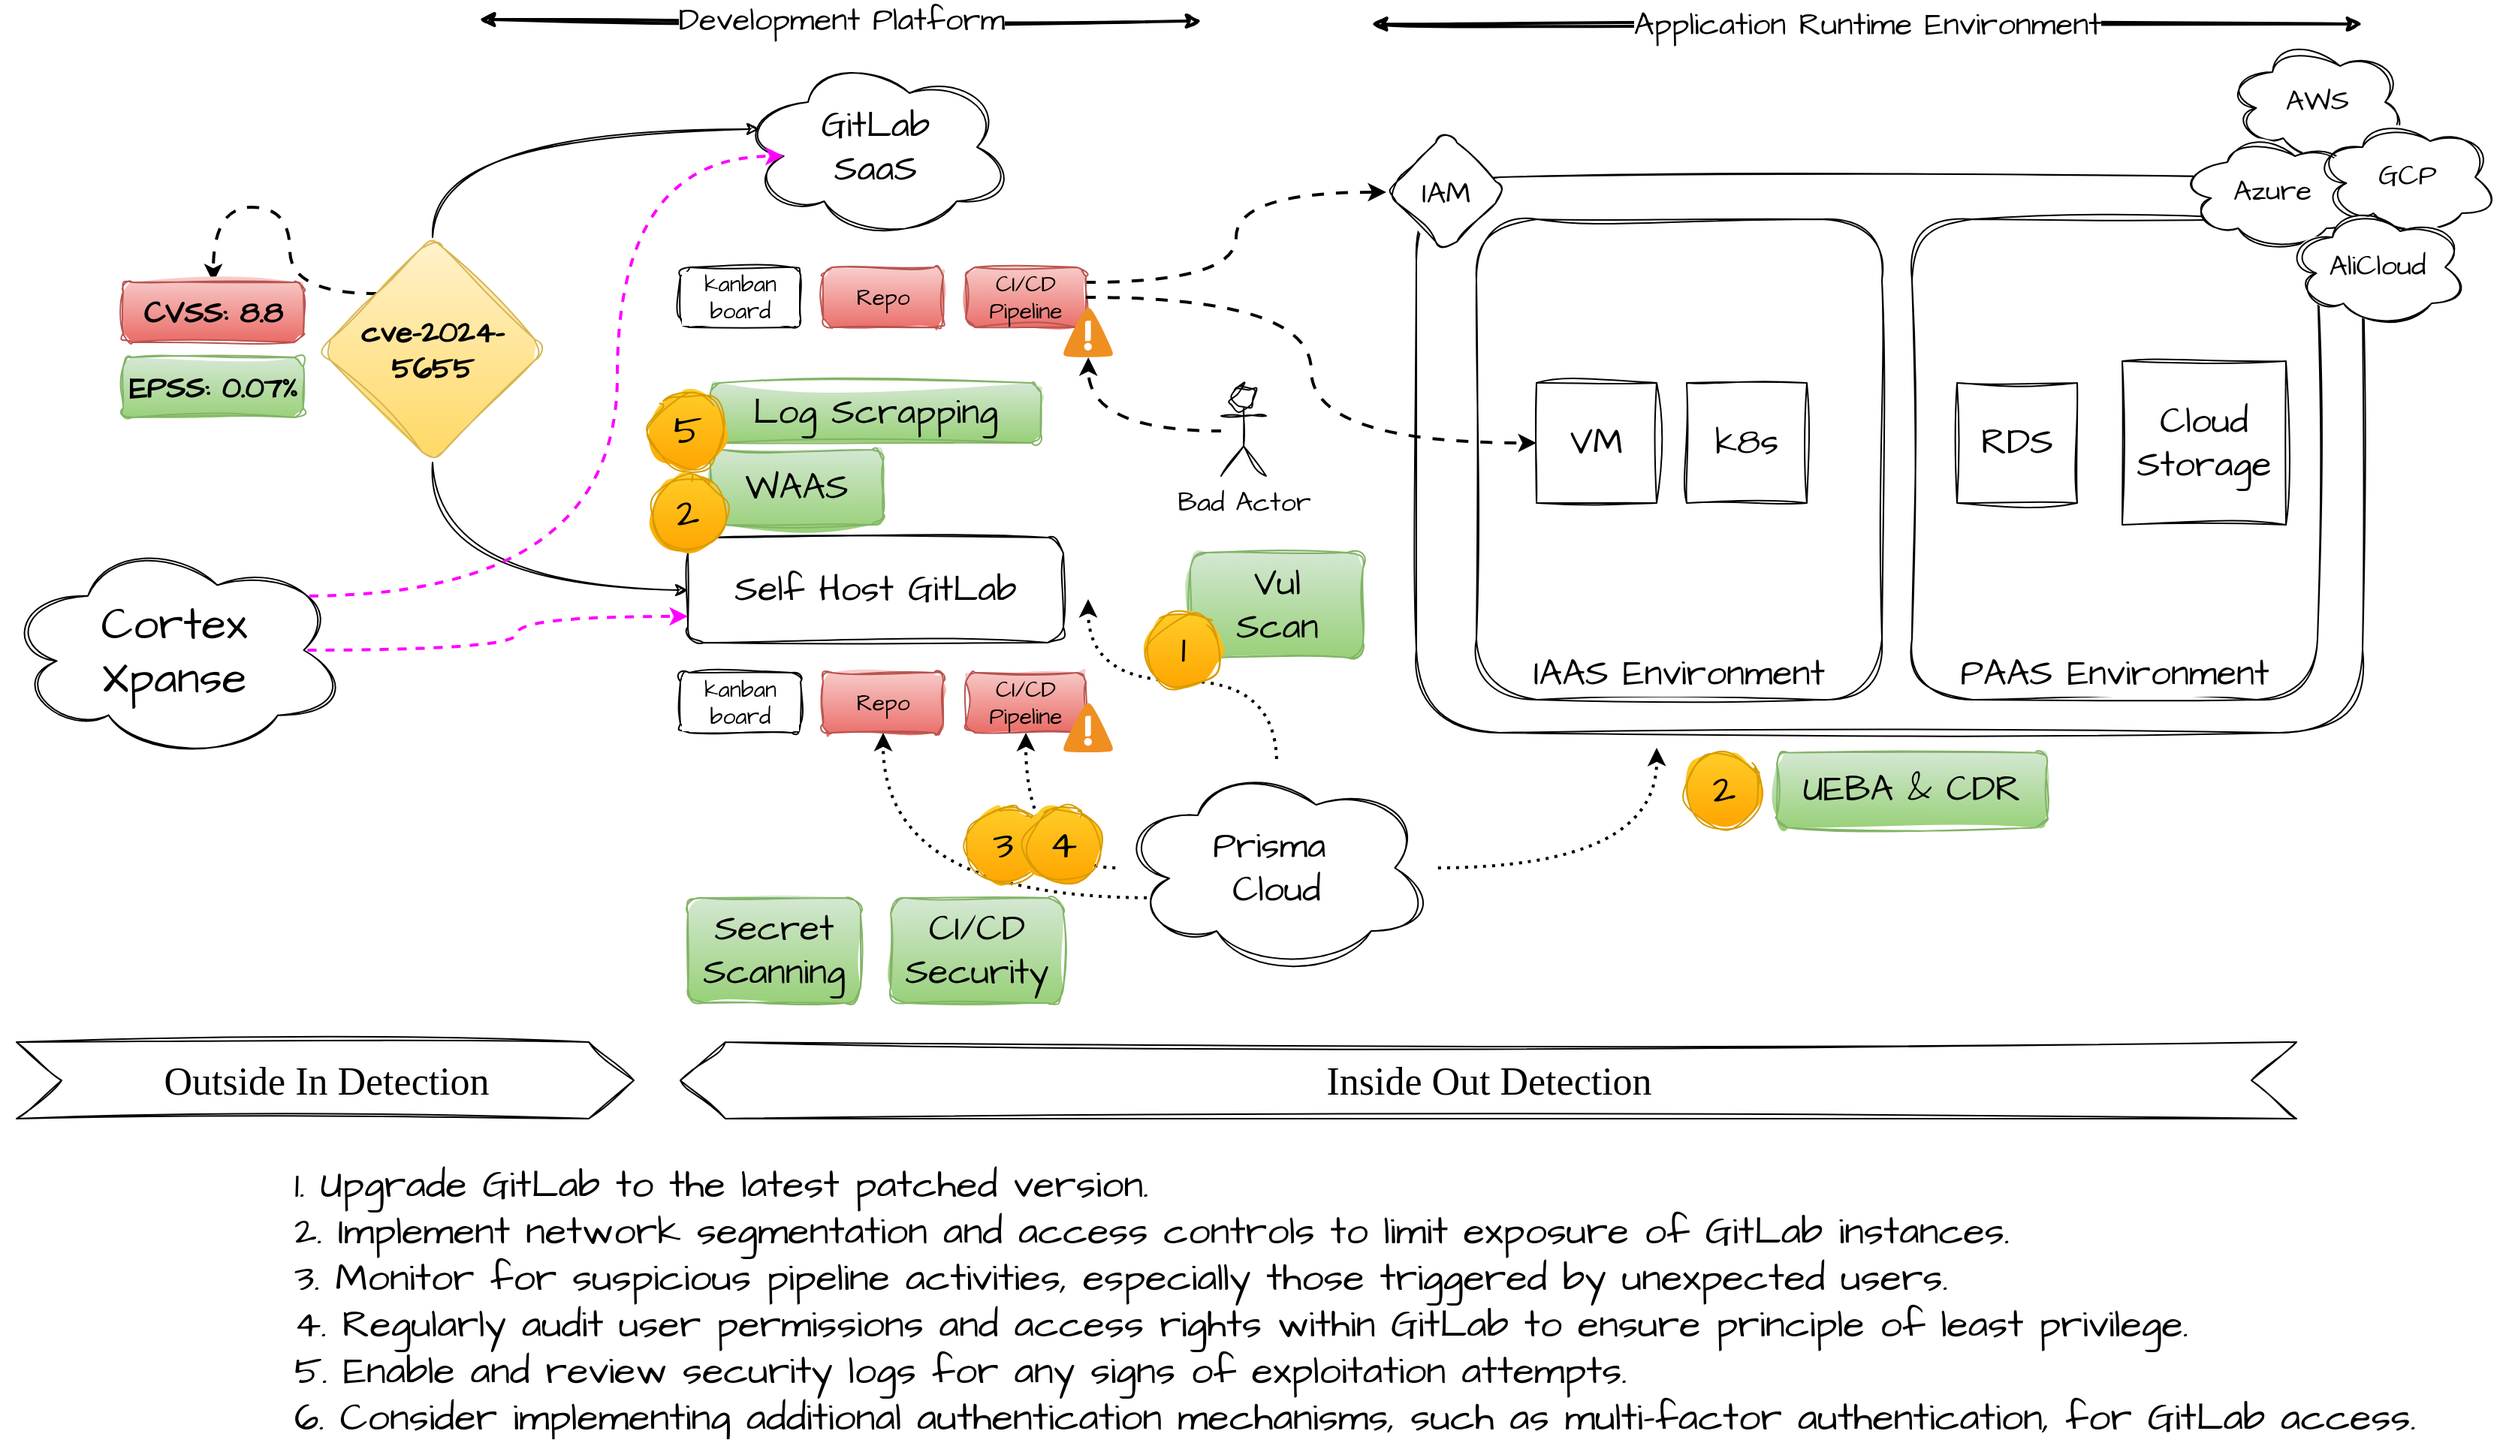 <mxfile version="24.6.4" type="device">
  <diagram name="Page-1" id="rjnNvsuZUN1prgzj9QkD">
    <mxGraphModel dx="1926" dy="958" grid="0" gridSize="10" guides="1" tooltips="1" connect="1" arrows="1" fold="1" page="0" pageScale="1" pageWidth="850" pageHeight="1100" math="0" shadow="0">
      <root>
        <mxCell id="0" />
        <mxCell id="1" parent="0" />
        <mxCell id="IKM7KcdyT9t43pVqySQf-51" value="Vul&lt;div&gt;Scan&lt;/div&gt;" style="rounded=1;whiteSpace=wrap;html=1;sketch=1;hachureGap=4;jiggle=2;curveFitting=1;fontFamily=Architects Daughter;fontSource=https%3A%2F%2Ffonts.googleapis.com%2Fcss%3Ffamily%3DArchitects%2BDaughter;fontSize=24;labelBackgroundColor=none;fillColor=#d5e8d4;strokeColor=#82b366;gradientColor=#97d077;fontColor=#000000;" parent="1" vertex="1">
          <mxGeometry x="709.5" y="560" width="115" height="70" as="geometry" />
        </mxCell>
        <mxCell id="IKM7KcdyT9t43pVqySQf-50" value="WAAS" style="rounded=1;whiteSpace=wrap;html=1;sketch=1;hachureGap=4;jiggle=2;curveFitting=1;fontFamily=Architects Daughter;fontSource=https%3A%2F%2Ffonts.googleapis.com%2Fcss%3Ffamily%3DArchitects%2BDaughter;fontSize=24;labelBackgroundColor=none;fillColor=#d5e8d4;strokeColor=#82b366;gradientColor=#97d077;fontColor=#000000;" parent="1" vertex="1">
          <mxGeometry x="390" y="491.5" width="115" height="50" as="geometry" />
        </mxCell>
        <mxCell id="IKM7KcdyT9t43pVqySQf-26" value="" style="rounded=1;whiteSpace=wrap;html=1;sketch=1;hachureGap=4;jiggle=2;curveFitting=1;fontFamily=Architects Daughter;fontSource=https%3A%2F%2Ffonts.googleapis.com%2Fcss%3Ffamily%3DArchitects%2BDaughter;fontSize=11;fontColor=default;labelBackgroundColor=default;" parent="1" vertex="1">
          <mxGeometry x="860" y="310" width="630" height="370" as="geometry" />
        </mxCell>
        <mxCell id="IKM7KcdyT9t43pVqySQf-1" value="GitLab&lt;div&gt;SaaS&lt;/div&gt;" style="ellipse;shape=cloud;whiteSpace=wrap;html=1;sketch=1;hachureGap=4;jiggle=2;curveFitting=1;fontFamily=Architects Daughter;fontSource=https%3A%2F%2Ffonts.googleapis.com%2Fcss%3Ffamily%3DArchitects%2BDaughter;fontSize=24;" parent="1" vertex="1">
          <mxGeometry x="410" y="230" width="180" height="120" as="geometry" />
        </mxCell>
        <mxCell id="IKM7KcdyT9t43pVqySQf-2" value="Self Host GitLab" style="rounded=1;whiteSpace=wrap;html=1;sketch=1;hachureGap=4;jiggle=2;curveFitting=1;fontFamily=Architects Daughter;fontSource=https%3A%2F%2Ffonts.googleapis.com%2Fcss%3Ffamily%3DArchitects%2BDaughter;fontSize=24;" parent="1" vertex="1">
          <mxGeometry x="375" y="550" width="250" height="70" as="geometry" />
        </mxCell>
        <mxCell id="IKM7KcdyT9t43pVqySQf-4" style="edgeStyle=orthogonalEdgeStyle;rounded=0;hachureGap=4;orthogonalLoop=1;jettySize=auto;html=1;fontFamily=Architects Daughter;fontSource=https%3A%2F%2Ffonts.googleapis.com%2Fcss%3Ffamily%3DArchitects%2BDaughter;curved=1;flowAnimation=0;strokeWidth=1;exitX=0.5;exitY=0;exitDx=0;exitDy=0;entryX=0.07;entryY=0.4;entryDx=0;entryDy=0;entryPerimeter=0;sketch=1;curveFitting=1;jiggle=2;" parent="1" source="IKM7KcdyT9t43pVqySQf-3" target="IKM7KcdyT9t43pVqySQf-1" edge="1">
          <mxGeometry relative="1" as="geometry" />
        </mxCell>
        <mxCell id="IKM7KcdyT9t43pVqySQf-5" style="edgeStyle=orthogonalEdgeStyle;curved=1;rounded=0;hachureGap=4;orthogonalLoop=1;jettySize=auto;html=1;entryX=0;entryY=0.5;entryDx=0;entryDy=0;strokeColor=default;strokeWidth=1;align=center;verticalAlign=middle;fontFamily=Architects Daughter;fontSource=https%3A%2F%2Ffonts.googleapis.com%2Fcss%3Ffamily%3DArchitects%2BDaughter;fontSize=11;fontColor=default;labelBackgroundColor=default;endArrow=classic;flowAnimation=0;exitX=0.5;exitY=1;exitDx=0;exitDy=0;sketch=1;curveFitting=1;jiggle=2;" parent="1" source="IKM7KcdyT9t43pVqySQf-3" target="IKM7KcdyT9t43pVqySQf-2" edge="1">
          <mxGeometry relative="1" as="geometry" />
        </mxCell>
        <mxCell id="B5PBangljlT97zgxhbna-4" style="edgeStyle=orthogonalEdgeStyle;shape=connector;curved=1;rounded=0;hachureGap=4;orthogonalLoop=1;jettySize=auto;html=1;exitX=0;exitY=0;exitDx=0;exitDy=0;entryX=0.5;entryY=0;entryDx=0;entryDy=0;strokeColor=default;strokeWidth=2;align=center;verticalAlign=middle;fontFamily=Architects Daughter;fontSource=https%3A%2F%2Ffonts.googleapis.com%2Fcss%3Ffamily%3DArchitects%2BDaughter;fontSize=11;fontColor=default;labelBackgroundColor=default;endArrow=classic;flowAnimation=1;" parent="1" source="IKM7KcdyT9t43pVqySQf-3" target="IKM7KcdyT9t43pVqySQf-16" edge="1">
          <mxGeometry relative="1" as="geometry" />
        </mxCell>
        <mxCell id="IKM7KcdyT9t43pVqySQf-3" value="cve-2024-5655" style="rhombus;whiteSpace=wrap;html=1;sketch=1;hachureGap=4;jiggle=2;curveFitting=1;fontFamily=Architects Daughter;fontSource=https%3A%2F%2Ffonts.googleapis.com%2Fcss%3Ffamily%3DArchitects%2BDaughter;rounded=1;fontSize=20;fillColor=#fff2cc;strokeColor=#d6b656;gradientColor=#ffd966;fontStyle=1;fontColor=#000000;" parent="1" vertex="1">
          <mxGeometry x="130" y="350" width="150" height="150" as="geometry" />
        </mxCell>
        <mxCell id="IKM7KcdyT9t43pVqySQf-6" value="Development Platform" style="endArrow=classic;startArrow=classic;html=1;rounded=0;hachureGap=4;strokeColor=default;strokeWidth=2;align=center;verticalAlign=middle;fontFamily=Architects Daughter;fontSource=https%3A%2F%2Ffonts.googleapis.com%2Fcss%3Ffamily%3DArchitects%2BDaughter;fontSize=21;fontColor=default;labelBackgroundColor=default;edgeStyle=orthogonalEdgeStyle;flowAnimation=0;curved=1;sketch=1;curveFitting=1;jiggle=2;" parent="1" edge="1">
          <mxGeometry width="50" height="50" relative="1" as="geometry">
            <mxPoint x="236" y="205" as="sourcePoint" />
            <mxPoint x="717" y="206" as="targetPoint" />
          </mxGeometry>
        </mxCell>
        <mxCell id="IKM7KcdyT9t43pVqySQf-7" value="kanban board" style="rounded=1;whiteSpace=wrap;html=1;sketch=1;hachureGap=4;jiggle=2;curveFitting=1;fontFamily=Architects Daughter;fontSource=https%3A%2F%2Ffonts.googleapis.com%2Fcss%3Ffamily%3DArchitects%2BDaughter;fontSize=15;fontColor=default;labelBackgroundColor=default;" parent="1" vertex="1">
          <mxGeometry x="370" y="370" width="80" height="40" as="geometry" />
        </mxCell>
        <mxCell id="IKM7KcdyT9t43pVqySQf-8" value="Repo" style="rounded=1;whiteSpace=wrap;html=1;sketch=1;hachureGap=4;jiggle=2;curveFitting=1;fontFamily=Architects Daughter;fontSource=https%3A%2F%2Ffonts.googleapis.com%2Fcss%3Ffamily%3DArchitects%2BDaughter;fontSize=15;labelBackgroundColor=none;fillColor=#f8cecc;gradientColor=#ea6b66;strokeColor=#b85450;fontColor=#000000;" parent="1" vertex="1">
          <mxGeometry x="465" y="370" width="80" height="40" as="geometry" />
        </mxCell>
        <mxCell id="IKM7KcdyT9t43pVqySQf-36" style="edgeStyle=orthogonalEdgeStyle;curved=1;rounded=0;hachureGap=4;orthogonalLoop=1;jettySize=auto;html=1;entryX=0;entryY=0.5;entryDx=0;entryDy=0;strokeColor=default;strokeWidth=2;align=center;verticalAlign=middle;fontFamily=Architects Daughter;fontSource=https%3A%2F%2Ffonts.googleapis.com%2Fcss%3Ffamily%3DArchitects%2BDaughter;fontSize=11;fontColor=default;labelBackgroundColor=default;endArrow=classic;flowAnimation=1;exitX=1;exitY=0.25;exitDx=0;exitDy=0;" parent="1" source="IKM7KcdyT9t43pVqySQf-9" target="IKM7KcdyT9t43pVqySQf-35" edge="1">
          <mxGeometry relative="1" as="geometry">
            <mxPoint x="650" y="370" as="sourcePoint" />
          </mxGeometry>
        </mxCell>
        <mxCell id="IKM7KcdyT9t43pVqySQf-9" value="CI/CD&lt;div&gt;Pipeline&lt;/div&gt;" style="rounded=1;whiteSpace=wrap;html=1;sketch=1;hachureGap=4;jiggle=2;curveFitting=1;fontFamily=Architects Daughter;fontSource=https%3A%2F%2Ffonts.googleapis.com%2Fcss%3Ffamily%3DArchitects%2BDaughter;fontSize=15;labelBackgroundColor=none;fillColor=#f8cecc;gradientColor=#ea6b66;strokeColor=#b85450;fontColor=#000000;" parent="1" vertex="1">
          <mxGeometry x="560" y="370" width="80" height="40" as="geometry" />
        </mxCell>
        <mxCell id="IKM7KcdyT9t43pVqySQf-10" value="kanban board" style="rounded=1;whiteSpace=wrap;html=1;sketch=1;hachureGap=4;jiggle=2;curveFitting=1;fontFamily=Architects Daughter;fontSource=https%3A%2F%2Ffonts.googleapis.com%2Fcss%3Ffamily%3DArchitects%2BDaughter;fontSize=15;fontColor=default;labelBackgroundColor=default;" parent="1" vertex="1">
          <mxGeometry x="370" y="640" width="80" height="40" as="geometry" />
        </mxCell>
        <mxCell id="IKM7KcdyT9t43pVqySQf-11" value="Repo" style="rounded=1;whiteSpace=wrap;html=1;sketch=1;hachureGap=4;jiggle=2;curveFitting=1;fontFamily=Architects Daughter;fontSource=https%3A%2F%2Ffonts.googleapis.com%2Fcss%3Ffamily%3DArchitects%2BDaughter;fontSize=15;labelBackgroundColor=none;fillColor=#f8cecc;gradientColor=#ea6b66;strokeColor=#b85450;fontColor=#000000;" parent="1" vertex="1">
          <mxGeometry x="465" y="640" width="80" height="40" as="geometry" />
        </mxCell>
        <mxCell id="IKM7KcdyT9t43pVqySQf-12" value="CI/CD&lt;div&gt;Pipeline&lt;/div&gt;" style="rounded=1;whiteSpace=wrap;html=1;sketch=1;hachureGap=4;jiggle=2;curveFitting=1;fontFamily=Architects Daughter;fontSource=https%3A%2F%2Ffonts.googleapis.com%2Fcss%3Ffamily%3DArchitects%2BDaughter;fontSize=15;labelBackgroundColor=none;fillColor=#f8cecc;gradientColor=#ea6b66;strokeColor=#b85450;fontColor=#000000;" parent="1" vertex="1">
          <mxGeometry x="560" y="640" width="80" height="40" as="geometry" />
        </mxCell>
        <mxCell id="IKM7KcdyT9t43pVqySQf-14" value="" style="shape=image;imageAspect=0;aspect=fixed;verticalLabelPosition=bottom;verticalAlign=top;sketch=1;hachureGap=4;jiggle=2;curveFitting=1;fontFamily=Architects Daughter;fontSource=https%3A%2F%2Ffonts.googleapis.com%2Fcss%3Ffamily%3DArchitects%2BDaughter;fontSize=11;fontColor=default;labelBackgroundColor=default;image=https://cdn4.iconfinder.com/data/icons/logos-and-brands/512/144_Gitlab_logo_logos-512.png;" parent="1" vertex="1">
          <mxGeometry x="580" y="509" width="82" height="82" as="geometry" />
        </mxCell>
        <mxCell id="IKM7KcdyT9t43pVqySQf-15" value="" style="shape=image;imageAspect=0;aspect=fixed;verticalLabelPosition=bottom;verticalAlign=top;sketch=1;hachureGap=4;jiggle=2;curveFitting=1;fontFamily=Architects Daughter;fontSource=https%3A%2F%2Ffonts.googleapis.com%2Fcss%3Ffamily%3DArchitects%2BDaughter;fontSize=11;fontColor=default;labelBackgroundColor=default;image=https://cdn4.iconfinder.com/data/icons/logos-and-brands/512/144_Gitlab_logo_logos-512.png;" parent="1" vertex="1">
          <mxGeometry x="550" y="230" width="82" height="82" as="geometry" />
        </mxCell>
        <mxCell id="IKM7KcdyT9t43pVqySQf-16" value="CVSS: 8.8" style="rounded=1;whiteSpace=wrap;html=1;sketch=1;hachureGap=4;jiggle=2;curveFitting=1;fontFamily=Architects Daughter;fontSource=https%3A%2F%2Ffonts.googleapis.com%2Fcss%3Ffamily%3DArchitects%2BDaughter;fontSize=20;labelBackgroundColor=none;fillColor=#f8cecc;strokeColor=#b85450;fontStyle=1;gradientColor=#ea6b66;fontColor=#000000;" parent="1" vertex="1">
          <mxGeometry x="-1" y="380" width="120" height="40" as="geometry" />
        </mxCell>
        <mxCell id="IKM7KcdyT9t43pVqySQf-17" value="EPSS: 0.07%" style="rounded=1;whiteSpace=wrap;html=1;sketch=1;hachureGap=4;jiggle=2;curveFitting=1;fontFamily=Architects Daughter;fontSource=https%3A%2F%2Ffonts.googleapis.com%2Fcss%3Ffamily%3DArchitects%2BDaughter;fontSize=20;labelBackgroundColor=none;fillColor=#d5e8d4;strokeColor=#82b366;fontStyle=1;gradientColor=#97d077;fontColor=#000000;" parent="1" vertex="1">
          <mxGeometry x="-1" y="430" width="120" height="40" as="geometry" />
        </mxCell>
        <mxCell id="IKM7KcdyT9t43pVqySQf-18" value="" style="shadow=0;dashed=0;html=1;strokeColor=none;fillColor=#4495D1;labelPosition=center;verticalLabelPosition=bottom;verticalAlign=top;align=center;outlineConnect=0;shape=mxgraph.veeam.2d.alert;hachureGap=4;fontFamily=Architects Daughter;fontSource=https%3A%2F%2Ffonts.googleapis.com%2Fcss%3Ffamily%3DArchitects%2BDaughter;fontSize=11;fontColor=default;labelBackgroundColor=default;" parent="1" vertex="1">
          <mxGeometry x="625" y="396.8" width="33.2" height="33.2" as="geometry" />
        </mxCell>
        <mxCell id="IKM7KcdyT9t43pVqySQf-19" value="" style="shadow=0;dashed=0;html=1;strokeColor=none;fillColor=#4495D1;labelPosition=center;verticalLabelPosition=bottom;verticalAlign=top;align=center;outlineConnect=0;shape=mxgraph.veeam.2d.alert;hachureGap=4;fontFamily=Architects Daughter;fontSource=https%3A%2F%2Ffonts.googleapis.com%2Fcss%3Ffamily%3DArchitects%2BDaughter;fontSize=11;fontColor=default;labelBackgroundColor=default;" parent="1" vertex="1">
          <mxGeometry x="625" y="660" width="33.2" height="33.2" as="geometry" />
        </mxCell>
        <mxCell id="IKM7KcdyT9t43pVqySQf-21" style="edgeStyle=orthogonalEdgeStyle;curved=1;rounded=0;hachureGap=4;orthogonalLoop=1;jettySize=auto;html=1;strokeColor=default;strokeWidth=2;align=center;verticalAlign=middle;fontFamily=Architects Daughter;fontSource=https%3A%2F%2Ffonts.googleapis.com%2Fcss%3Ffamily%3DArchitects%2BDaughter;fontSize=11;fontColor=default;labelBackgroundColor=default;endArrow=classic;flowAnimation=1;" parent="1" source="IKM7KcdyT9t43pVqySQf-20" target="IKM7KcdyT9t43pVqySQf-18" edge="1">
          <mxGeometry relative="1" as="geometry" />
        </mxCell>
        <mxCell id="IKM7KcdyT9t43pVqySQf-20" value="Bad Actor" style="shape=umlActor;verticalLabelPosition=bottom;verticalAlign=top;html=1;outlineConnect=0;sketch=1;hachureGap=4;jiggle=2;curveFitting=1;fontFamily=Architects Daughter;fontSource=https%3A%2F%2Ffonts.googleapis.com%2Fcss%3Ffamily%3DArchitects%2BDaughter;fontSize=18;fontColor=default;labelBackgroundColor=default;" parent="1" vertex="1">
          <mxGeometry x="730" y="449" width="30" height="60" as="geometry" />
        </mxCell>
        <mxCell id="IKM7KcdyT9t43pVqySQf-28" value="IAAS Environment" style="rounded=1;whiteSpace=wrap;html=1;sketch=1;hachureGap=4;jiggle=2;curveFitting=1;fontFamily=Architects Daughter;fontSource=https%3A%2F%2Ffonts.googleapis.com%2Fcss%3Ffamily%3DArchitects%2BDaughter;fontSize=24;fontColor=default;labelBackgroundColor=default;verticalAlign=bottom;" parent="1" vertex="1">
          <mxGeometry x="900" y="338" width="270" height="320" as="geometry" />
        </mxCell>
        <mxCell id="IKM7KcdyT9t43pVqySQf-29" value="PAAS Environment" style="rounded=1;whiteSpace=wrap;html=1;sketch=1;hachureGap=4;jiggle=2;curveFitting=1;fontFamily=Architects Daughter;fontSource=https%3A%2F%2Ffonts.googleapis.com%2Fcss%3Ffamily%3DArchitects%2BDaughter;fontSize=24;fontColor=default;labelBackgroundColor=default;verticalAlign=bottom;" parent="1" vertex="1">
          <mxGeometry x="1190" y="338" width="270" height="320" as="geometry" />
        </mxCell>
        <mxCell id="IKM7KcdyT9t43pVqySQf-30" value="VM" style="whiteSpace=wrap;html=1;aspect=fixed;sketch=1;hachureGap=4;jiggle=2;curveFitting=1;fontFamily=Architects Daughter;fontSource=https%3A%2F%2Ffonts.googleapis.com%2Fcss%3Ffamily%3DArchitects%2BDaughter;fontSize=24;fontColor=default;labelBackgroundColor=default;" parent="1" vertex="1">
          <mxGeometry x="940" y="447" width="80" height="80" as="geometry" />
        </mxCell>
        <mxCell id="IKM7KcdyT9t43pVqySQf-31" value="k8s" style="whiteSpace=wrap;html=1;aspect=fixed;sketch=1;hachureGap=4;jiggle=2;curveFitting=1;fontFamily=Architects Daughter;fontSource=https%3A%2F%2Ffonts.googleapis.com%2Fcss%3Ffamily%3DArchitects%2BDaughter;fontSize=24;fontColor=default;labelBackgroundColor=default;" parent="1" vertex="1">
          <mxGeometry x="1040" y="447" width="80" height="80" as="geometry" />
        </mxCell>
        <mxCell id="IKM7KcdyT9t43pVqySQf-32" value="RDS" style="whiteSpace=wrap;html=1;aspect=fixed;sketch=1;hachureGap=4;jiggle=2;curveFitting=1;fontFamily=Architects Daughter;fontSource=https%3A%2F%2Ffonts.googleapis.com%2Fcss%3Ffamily%3DArchitects%2BDaughter;fontSize=24;fontColor=default;labelBackgroundColor=default;" parent="1" vertex="1">
          <mxGeometry x="1220" y="447" width="80" height="80" as="geometry" />
        </mxCell>
        <mxCell id="IKM7KcdyT9t43pVqySQf-33" value="Cloud&lt;div&gt;Storage&lt;/div&gt;" style="whiteSpace=wrap;html=1;aspect=fixed;sketch=1;hachureGap=4;jiggle=2;curveFitting=1;fontFamily=Architects Daughter;fontSource=https%3A%2F%2Ffonts.googleapis.com%2Fcss%3Ffamily%3DArchitects%2BDaughter;fontSize=24;fontColor=default;labelBackgroundColor=default;" parent="1" vertex="1">
          <mxGeometry x="1330" y="432.5" width="109" height="109" as="geometry" />
        </mxCell>
        <mxCell id="IKM7KcdyT9t43pVqySQf-34" style="edgeStyle=orthogonalEdgeStyle;curved=1;rounded=0;hachureGap=4;orthogonalLoop=1;jettySize=auto;html=1;exitX=1;exitY=0.5;exitDx=0;exitDy=0;entryX=0;entryY=0.5;entryDx=0;entryDy=0;strokeColor=default;strokeWidth=2;align=center;verticalAlign=middle;fontFamily=Architects Daughter;fontSource=https%3A%2F%2Ffonts.googleapis.com%2Fcss%3Ffamily%3DArchitects%2BDaughter;fontSize=11;fontColor=default;labelBackgroundColor=default;endArrow=classic;flowAnimation=1;" parent="1" source="IKM7KcdyT9t43pVqySQf-9" target="IKM7KcdyT9t43pVqySQf-30" edge="1">
          <mxGeometry relative="1" as="geometry" />
        </mxCell>
        <mxCell id="IKM7KcdyT9t43pVqySQf-35" value="IAM" style="rhombus;whiteSpace=wrap;html=1;sketch=1;hachureGap=4;jiggle=2;curveFitting=1;fontFamily=Architects Daughter;fontSource=https%3A%2F%2Ffonts.googleapis.com%2Fcss%3Ffamily%3DArchitects%2BDaughter;fontSize=20;fontColor=default;labelBackgroundColor=default;rounded=1;" parent="1" vertex="1">
          <mxGeometry x="840" y="280" width="80" height="80" as="geometry" />
        </mxCell>
        <mxCell id="IKM7KcdyT9t43pVqySQf-37" value="Application Runtime Environment" style="endArrow=classic;startArrow=classic;html=1;rounded=0;hachureGap=4;strokeColor=default;strokeWidth=2;align=center;verticalAlign=middle;fontFamily=Architects Daughter;fontSource=https%3A%2F%2Ffonts.googleapis.com%2Fcss%3Ffamily%3DArchitects%2BDaughter;fontSize=21;fontColor=default;labelBackgroundColor=default;edgeStyle=orthogonalEdgeStyle;flowAnimation=0;curved=1;sketch=1;curveFitting=1;jiggle=2;" parent="1" edge="1">
          <mxGeometry width="50" height="50" relative="1" as="geometry">
            <mxPoint x="830" y="208" as="sourcePoint" />
            <mxPoint x="1490" y="208" as="targetPoint" />
          </mxGeometry>
        </mxCell>
        <mxCell id="IKM7KcdyT9t43pVqySQf-39" value="1. Upgrade GitLab to the latest patched version.&#xa;2. Implement network segmentation and access controls to limit exposure of GitLab instances. &#xa;3. Monitor for suspicious pipeline activities, especially those triggered by unexpected users. &#xa;4. Regularly audit user permissions and access rights within GitLab to ensure principle of least privilege. &#xa;5. Enable and review security logs for any signs of exploitation attempts. &#xa;6. Consider implementing additional authentication mechanisms, such as multi-factor authentication, for GitLab access." style="text;fontFamily=Architects Daughter;fontSource=https%3A%2F%2Ffonts.googleapis.com%2Fcss%3Ffamily%3DArchitects%2BDaughter;fontSize=26;fontColor=default;labelBackgroundColor=default;" parent="1" vertex="1">
          <mxGeometry x="111" y="957" width="1100" height="160" as="geometry" />
        </mxCell>
        <mxCell id="IKM7KcdyT9t43pVqySQf-43" style="edgeStyle=orthogonalEdgeStyle;curved=1;rounded=0;hachureGap=4;orthogonalLoop=1;jettySize=auto;html=1;entryX=0.5;entryY=1;entryDx=0;entryDy=0;dashed=1;dashPattern=1 2;strokeColor=default;strokeWidth=2;align=center;verticalAlign=middle;fontFamily=Architects Daughter;fontSource=https%3A%2F%2Ffonts.googleapis.com%2Fcss%3Ffamily%3DArchitects%2BDaughter;fontSize=11;fontColor=default;labelBackgroundColor=default;endArrow=classic;flowAnimation=1;" parent="1" source="IKM7KcdyT9t43pVqySQf-41" target="IKM7KcdyT9t43pVqySQf-12" edge="1">
          <mxGeometry relative="1" as="geometry" />
        </mxCell>
        <mxCell id="IKM7KcdyT9t43pVqySQf-44" style="edgeStyle=orthogonalEdgeStyle;curved=1;rounded=0;hachureGap=4;orthogonalLoop=1;jettySize=auto;html=1;entryX=0.5;entryY=1;entryDx=0;entryDy=0;dashed=1;dashPattern=1 2;strokeColor=default;strokeWidth=2;align=center;verticalAlign=middle;fontFamily=Architects Daughter;fontSource=https%3A%2F%2Ffonts.googleapis.com%2Fcss%3Ffamily%3DArchitects%2BDaughter;fontSize=11;fontColor=default;labelBackgroundColor=default;endArrow=classic;flowAnimation=1;exitX=0.1;exitY=0.642;exitDx=0;exitDy=0;exitPerimeter=0;" parent="1" source="IKM7KcdyT9t43pVqySQf-41" target="IKM7KcdyT9t43pVqySQf-11" edge="1">
          <mxGeometry relative="1" as="geometry" />
        </mxCell>
        <mxCell id="IKM7KcdyT9t43pVqySQf-45" style="edgeStyle=orthogonalEdgeStyle;curved=1;rounded=0;hachureGap=4;orthogonalLoop=1;jettySize=auto;html=1;dashed=1;dashPattern=1 2;strokeColor=default;strokeWidth=2;align=center;verticalAlign=middle;fontFamily=Architects Daughter;fontSource=https%3A%2F%2Ffonts.googleapis.com%2Fcss%3Ffamily%3DArchitects%2BDaughter;fontSize=11;fontColor=default;labelBackgroundColor=default;endArrow=classic;flowAnimation=1;" parent="1" source="IKM7KcdyT9t43pVqySQf-41" edge="1">
          <mxGeometry relative="1" as="geometry">
            <mxPoint x="1020" y="690" as="targetPoint" />
          </mxGeometry>
        </mxCell>
        <mxCell id="IKM7KcdyT9t43pVqySQf-46" style="edgeStyle=orthogonalEdgeStyle;curved=1;rounded=0;hachureGap=4;orthogonalLoop=1;jettySize=auto;html=1;entryX=0.75;entryY=1;entryDx=0;entryDy=0;dashed=1;dashPattern=1 2;strokeColor=default;strokeWidth=2;align=center;verticalAlign=middle;fontFamily=Architects Daughter;fontSource=https%3A%2F%2Ffonts.googleapis.com%2Fcss%3Ffamily%3DArchitects%2BDaughter;fontSize=11;fontColor=default;labelBackgroundColor=default;endArrow=classic;flowAnimation=1;" parent="1" source="IKM7KcdyT9t43pVqySQf-41" target="IKM7KcdyT9t43pVqySQf-14" edge="1">
          <mxGeometry relative="1" as="geometry" />
        </mxCell>
        <mxCell id="IKM7KcdyT9t43pVqySQf-41" value="Prisma&amp;nbsp;&lt;div&gt;Cloud&lt;/div&gt;" style="ellipse;shape=cloud;whiteSpace=wrap;html=1;sketch=1;hachureGap=4;jiggle=2;curveFitting=1;fontFamily=Architects Daughter;fontSource=https%3A%2F%2Ffonts.googleapis.com%2Fcss%3Ffamily%3DArchitects%2BDaughter;fontSize=24;fontColor=default;labelBackgroundColor=default;" parent="1" vertex="1">
          <mxGeometry x="662" y="700" width="210" height="140" as="geometry" />
        </mxCell>
        <mxCell id="IKM7KcdyT9t43pVqySQf-47" value="1" style="ellipse;whiteSpace=wrap;html=1;aspect=fixed;sketch=1;hachureGap=4;jiggle=2;curveFitting=1;fontFamily=Architects Daughter;fontSource=https%3A%2F%2Ffonts.googleapis.com%2Fcss%3Ffamily%3DArchitects%2BDaughter;fontSize=27;labelBackgroundColor=none;fillColor=#ffcd28;gradientColor=#ffa500;strokeColor=#d79b00;fontColor=#000000;" parent="1" vertex="1">
          <mxGeometry x="680" y="600" width="50" height="50" as="geometry" />
        </mxCell>
        <mxCell id="IKM7KcdyT9t43pVqySQf-49" value="2" style="ellipse;whiteSpace=wrap;html=1;aspect=fixed;sketch=1;hachureGap=4;jiggle=2;curveFitting=1;fontFamily=Architects Daughter;fontSource=https%3A%2F%2Ffonts.googleapis.com%2Fcss%3Ffamily%3DArchitects%2BDaughter;fontSize=27;labelBackgroundColor=none;fillColor=#ffcd28;gradientColor=#ffa500;strokeColor=#d79b00;fontColor=#000000;" parent="1" vertex="1">
          <mxGeometry x="350" y="509" width="50" height="50" as="geometry" />
        </mxCell>
        <mxCell id="IKM7KcdyT9t43pVqySQf-52" value="3" style="ellipse;whiteSpace=wrap;html=1;aspect=fixed;sketch=1;hachureGap=4;jiggle=2;curveFitting=1;fontFamily=Architects Daughter;fontSource=https%3A%2F%2Ffonts.googleapis.com%2Fcss%3Ffamily%3DArchitects%2BDaughter;fontSize=27;labelBackgroundColor=none;fillColor=#ffcd28;gradientColor=#ffa500;strokeColor=#d79b00;fontColor=#000000;" parent="1" vertex="1">
          <mxGeometry x="560" y="730" width="50" height="50" as="geometry" />
        </mxCell>
        <mxCell id="IKM7KcdyT9t43pVqySQf-53" value="4" style="ellipse;whiteSpace=wrap;html=1;aspect=fixed;sketch=1;hachureGap=4;jiggle=2;curveFitting=1;fontFamily=Architects Daughter;fontSource=https%3A%2F%2Ffonts.googleapis.com%2Fcss%3Ffamily%3DArchitects%2BDaughter;fontSize=27;labelBackgroundColor=none;fillColor=#ffcd28;gradientColor=#ffa500;strokeColor=#d79b00;fontColor=#000000;" parent="1" vertex="1">
          <mxGeometry x="600" y="730" width="50" height="50" as="geometry" />
        </mxCell>
        <mxCell id="IKM7KcdyT9t43pVqySQf-54" value="CI/CD&lt;div&gt;Security&lt;/div&gt;" style="rounded=1;whiteSpace=wrap;html=1;sketch=1;hachureGap=4;jiggle=2;curveFitting=1;fontFamily=Architects Daughter;fontSource=https%3A%2F%2Ffonts.googleapis.com%2Fcss%3Ffamily%3DArchitects%2BDaughter;fontSize=24;labelBackgroundColor=none;fillColor=#d5e8d4;strokeColor=#82b366;gradientColor=#97d077;fontColor=#000000;" parent="1" vertex="1">
          <mxGeometry x="510" y="790" width="115" height="70" as="geometry" />
        </mxCell>
        <mxCell id="IKM7KcdyT9t43pVqySQf-55" value="Secret&lt;div&gt;Scanning&lt;/div&gt;" style="rounded=1;whiteSpace=wrap;html=1;sketch=1;hachureGap=4;jiggle=2;curveFitting=1;fontFamily=Architects Daughter;fontSource=https%3A%2F%2Ffonts.googleapis.com%2Fcss%3Ffamily%3DArchitects%2BDaughter;fontSize=24;labelBackgroundColor=none;fillColor=#d5e8d4;strokeColor=#82b366;gradientColor=#97d077;fontColor=#000000;" parent="1" vertex="1">
          <mxGeometry x="375" y="790" width="115" height="70" as="geometry" />
        </mxCell>
        <mxCell id="IKM7KcdyT9t43pVqySQf-56" value="Log Scrapping" style="rounded=1;whiteSpace=wrap;html=1;sketch=1;hachureGap=4;jiggle=2;curveFitting=1;fontFamily=Architects Daughter;fontSource=https%3A%2F%2Ffonts.googleapis.com%2Fcss%3Ffamily%3DArchitects%2BDaughter;fontSize=24;labelBackgroundColor=none;fillColor=#d5e8d4;strokeColor=#82b366;gradientColor=#97d077;fontColor=#000000;" parent="1" vertex="1">
          <mxGeometry x="390" y="447" width="220" height="40" as="geometry" />
        </mxCell>
        <mxCell id="IKM7KcdyT9t43pVqySQf-57" value="5" style="ellipse;whiteSpace=wrap;html=1;aspect=fixed;sketch=1;hachureGap=4;jiggle=2;curveFitting=1;fontFamily=Architects Daughter;fontSource=https%3A%2F%2Ffonts.googleapis.com%2Fcss%3Ffamily%3DArchitects%2BDaughter;fontSize=27;labelBackgroundColor=none;fillColor=#ffcd28;gradientColor=#ffa500;strokeColor=#d79b00;fontColor=#000000;" parent="1" vertex="1">
          <mxGeometry x="350" y="454" width="50" height="50" as="geometry" />
        </mxCell>
        <mxCell id="IKM7KcdyT9t43pVqySQf-58" value="2" style="ellipse;whiteSpace=wrap;html=1;aspect=fixed;sketch=1;hachureGap=4;jiggle=2;curveFitting=1;fontFamily=Architects Daughter;fontSource=https%3A%2F%2Ffonts.googleapis.com%2Fcss%3Ffamily%3DArchitects%2BDaughter;fontSize=27;labelBackgroundColor=none;fillColor=#ffcd28;gradientColor=#ffa500;strokeColor=#d79b00;fontColor=#000000;" parent="1" vertex="1">
          <mxGeometry x="1040" y="693.2" width="50" height="50" as="geometry" />
        </mxCell>
        <mxCell id="IKM7KcdyT9t43pVqySQf-59" value="UEBA &amp;amp; CDR" style="rounded=1;whiteSpace=wrap;html=1;sketch=1;hachureGap=4;jiggle=2;curveFitting=1;fontFamily=Architects Daughter;fontSource=https%3A%2F%2Ffonts.googleapis.com%2Fcss%3Ffamily%3DArchitects%2BDaughter;fontSize=24;labelBackgroundColor=none;fillColor=#d5e8d4;strokeColor=#82b366;gradientColor=#97d077;fontColor=#000000;" parent="1" vertex="1">
          <mxGeometry x="1100" y="693.2" width="180" height="50" as="geometry" />
        </mxCell>
        <mxCell id="IKM7KcdyT9t43pVqySQf-62" style="edgeStyle=orthogonalEdgeStyle;curved=1;rounded=0;hachureGap=4;orthogonalLoop=1;jettySize=auto;html=1;exitX=0.875;exitY=0.5;exitDx=0;exitDy=0;exitPerimeter=0;entryX=0;entryY=0.75;entryDx=0;entryDy=0;dashed=1;strokeColor=#FF00FF;strokeWidth=2;align=center;verticalAlign=middle;fontFamily=Architects Daughter;fontSource=https%3A%2F%2Ffonts.googleapis.com%2Fcss%3Ffamily%3DArchitects%2BDaughter;fontSize=11;fontColor=default;labelBackgroundColor=default;endArrow=classic;flowAnimation=1;" parent="1" source="IKM7KcdyT9t43pVqySQf-60" target="IKM7KcdyT9t43pVqySQf-2" edge="1">
          <mxGeometry relative="1" as="geometry" />
        </mxCell>
        <mxCell id="IKM7KcdyT9t43pVqySQf-60" value="Cortex&lt;div style=&quot;font-size: 30px;&quot;&gt;Xpanse&lt;/div&gt;" style="ellipse;shape=cloud;whiteSpace=wrap;html=1;sketch=1;hachureGap=4;jiggle=2;curveFitting=1;fontFamily=Architects Daughter;fontSource=https%3A%2F%2Ffonts.googleapis.com%2Fcss%3Ffamily%3DArchitects%2BDaughter;fontSize=30;fontColor=default;labelBackgroundColor=default;" parent="1" vertex="1">
          <mxGeometry x="-82" y="552.8" width="230" height="144.4" as="geometry" />
        </mxCell>
        <mxCell id="IKM7KcdyT9t43pVqySQf-61" style="edgeStyle=orthogonalEdgeStyle;curved=1;rounded=0;hachureGap=4;orthogonalLoop=1;jettySize=auto;html=1;entryX=0.16;entryY=0.55;entryDx=0;entryDy=0;entryPerimeter=0;strokeColor=#FF00FF;strokeWidth=2;align=center;verticalAlign=middle;fontFamily=Architects Daughter;fontSource=https%3A%2F%2Ffonts.googleapis.com%2Fcss%3Ffamily%3DArchitects%2BDaughter;fontSize=11;fontColor=default;labelBackgroundColor=default;endArrow=classic;flowAnimation=1;exitX=0.88;exitY=0.25;exitDx=0;exitDy=0;exitPerimeter=0;dashed=1;" parent="1" source="IKM7KcdyT9t43pVqySQf-60" target="IKM7KcdyT9t43pVqySQf-1" edge="1">
          <mxGeometry relative="1" as="geometry">
            <Array as="points">
              <mxPoint x="328" y="589" />
              <mxPoint x="328" y="296" />
            </Array>
          </mxGeometry>
        </mxCell>
        <mxCell id="eks9kagcRDOpATy0ELWR-1" value="" style="shape=image;imageAspect=0;aspect=fixed;verticalLabelPosition=bottom;verticalAlign=top;sketch=1;hachureGap=4;jiggle=2;curveFitting=1;fontFamily=Architects Daughter;fontSource=https%3A%2F%2Ffonts.googleapis.com%2Fcss%3Ffamily%3DArchitects%2BDaughter;fontSize=11;fontColor=default;labelBackgroundColor=default;image=https://avatars.githubusercontent.com/u/73199731?s=200&amp;v=4;" parent="1" vertex="1">
          <mxGeometry x="800" y="790" width="80" height="80" as="geometry" />
        </mxCell>
        <mxCell id="eks9kagcRDOpATy0ELWR-2" value="" style="shape=image;imageAspect=0;aspect=fixed;verticalLabelPosition=bottom;verticalAlign=top;sketch=1;hachureGap=4;jiggle=2;curveFitting=1;fontFamily=Architects Daughter;fontSource=https%3A%2F%2Ffonts.googleapis.com%2Fcss%3Ffamily%3DArchitects%2BDaughter;fontSize=11;fontColor=default;labelBackgroundColor=default;image=https://lh3.googleusercontent.com/YlwczxRATj_a4sGRLSJi7JzhGsxiYupSzuAu1i94PlJ6CYl71ghwYgeiDiEyDQxD8NRQI62OWXLxpbdz2Qk;" parent="1" vertex="1">
          <mxGeometry x="101" y="640" width="74.75" height="95.2" as="geometry" />
        </mxCell>
        <mxCell id="IKM7KcdyT9t43pVqySQf-22" value="AWS" style="ellipse;shape=cloud;whiteSpace=wrap;html=1;sketch=1;hachureGap=4;jiggle=2;curveFitting=1;fontFamily=Architects Daughter;fontSource=https%3A%2F%2Ffonts.googleapis.com%2Fcss%3Ffamily%3DArchitects%2BDaughter;fontSize=19;fontColor=default;labelBackgroundColor=default;" parent="1" vertex="1">
          <mxGeometry x="1400" y="220" width="120" height="80" as="geometry" />
        </mxCell>
        <mxCell id="IKM7KcdyT9t43pVqySQf-23" value="Azure" style="ellipse;shape=cloud;whiteSpace=wrap;html=1;sketch=1;hachureGap=4;jiggle=2;curveFitting=1;fontFamily=Architects Daughter;fontSource=https%3A%2F%2Ffonts.googleapis.com%2Fcss%3Ffamily%3DArchitects%2BDaughter;fontSize=19;fontColor=default;labelBackgroundColor=default;" parent="1" vertex="1">
          <mxGeometry x="1370" y="280" width="120" height="80" as="geometry" />
        </mxCell>
        <mxCell id="IKM7KcdyT9t43pVqySQf-24" value="GCP" style="ellipse;shape=cloud;whiteSpace=wrap;html=1;sketch=1;hachureGap=4;jiggle=2;curveFitting=1;fontFamily=Architects Daughter;fontSource=https%3A%2F%2Ffonts.googleapis.com%2Fcss%3Ffamily%3DArchitects%2BDaughter;fontSize=19;fontColor=default;labelBackgroundColor=default;" parent="1" vertex="1">
          <mxGeometry x="1460" y="270" width="120" height="80" as="geometry" />
        </mxCell>
        <mxCell id="IKM7KcdyT9t43pVqySQf-25" value="AliCloud" style="ellipse;shape=cloud;whiteSpace=wrap;html=1;sketch=1;hachureGap=4;jiggle=2;curveFitting=1;fontFamily=Architects Daughter;fontSource=https%3A%2F%2Ffonts.googleapis.com%2Fcss%3Ffamily%3DArchitects%2BDaughter;fontSize=19;fontColor=default;labelBackgroundColor=default;" parent="1" vertex="1">
          <mxGeometry x="1440" y="330" width="120" height="80" as="geometry" />
        </mxCell>
        <mxCell id="B5PBangljlT97zgxhbna-2" value="Outside In Detection" style="html=1;shadow=0;dashed=0;align=center;verticalAlign=middle;shape=mxgraph.arrows2.arrow;dy=0;dx=30;notch=30;sketch=1;curveFitting=1;jiggle=2;fontFamily=Gloria Hallelujah;fontSource=https%3A%2F%2Ffonts.googleapis.com%2Fcss%3Ffamily%3DGloria%2BHallelujah;fontSize=26;" parent="1" vertex="1">
          <mxGeometry x="-72" y="886" width="411" height="51" as="geometry" />
        </mxCell>
        <mxCell id="B5PBangljlT97zgxhbna-3" value="Inside Out Detection" style="html=1;shadow=0;dashed=0;align=center;verticalAlign=middle;shape=mxgraph.arrows2.arrow;dy=0;dx=30;notch=30;sketch=1;curveFitting=1;jiggle=2;fontFamily=Gloria Hallelujah;fontSource=https%3A%2F%2Ffonts.googleapis.com%2Fcss%3Ffamily%3DGloria%2BHallelujah;fontSize=26;flipH=1;" parent="1" vertex="1">
          <mxGeometry x="370" y="886" width="1076" height="51" as="geometry" />
        </mxCell>
      </root>
    </mxGraphModel>
  </diagram>
</mxfile>
